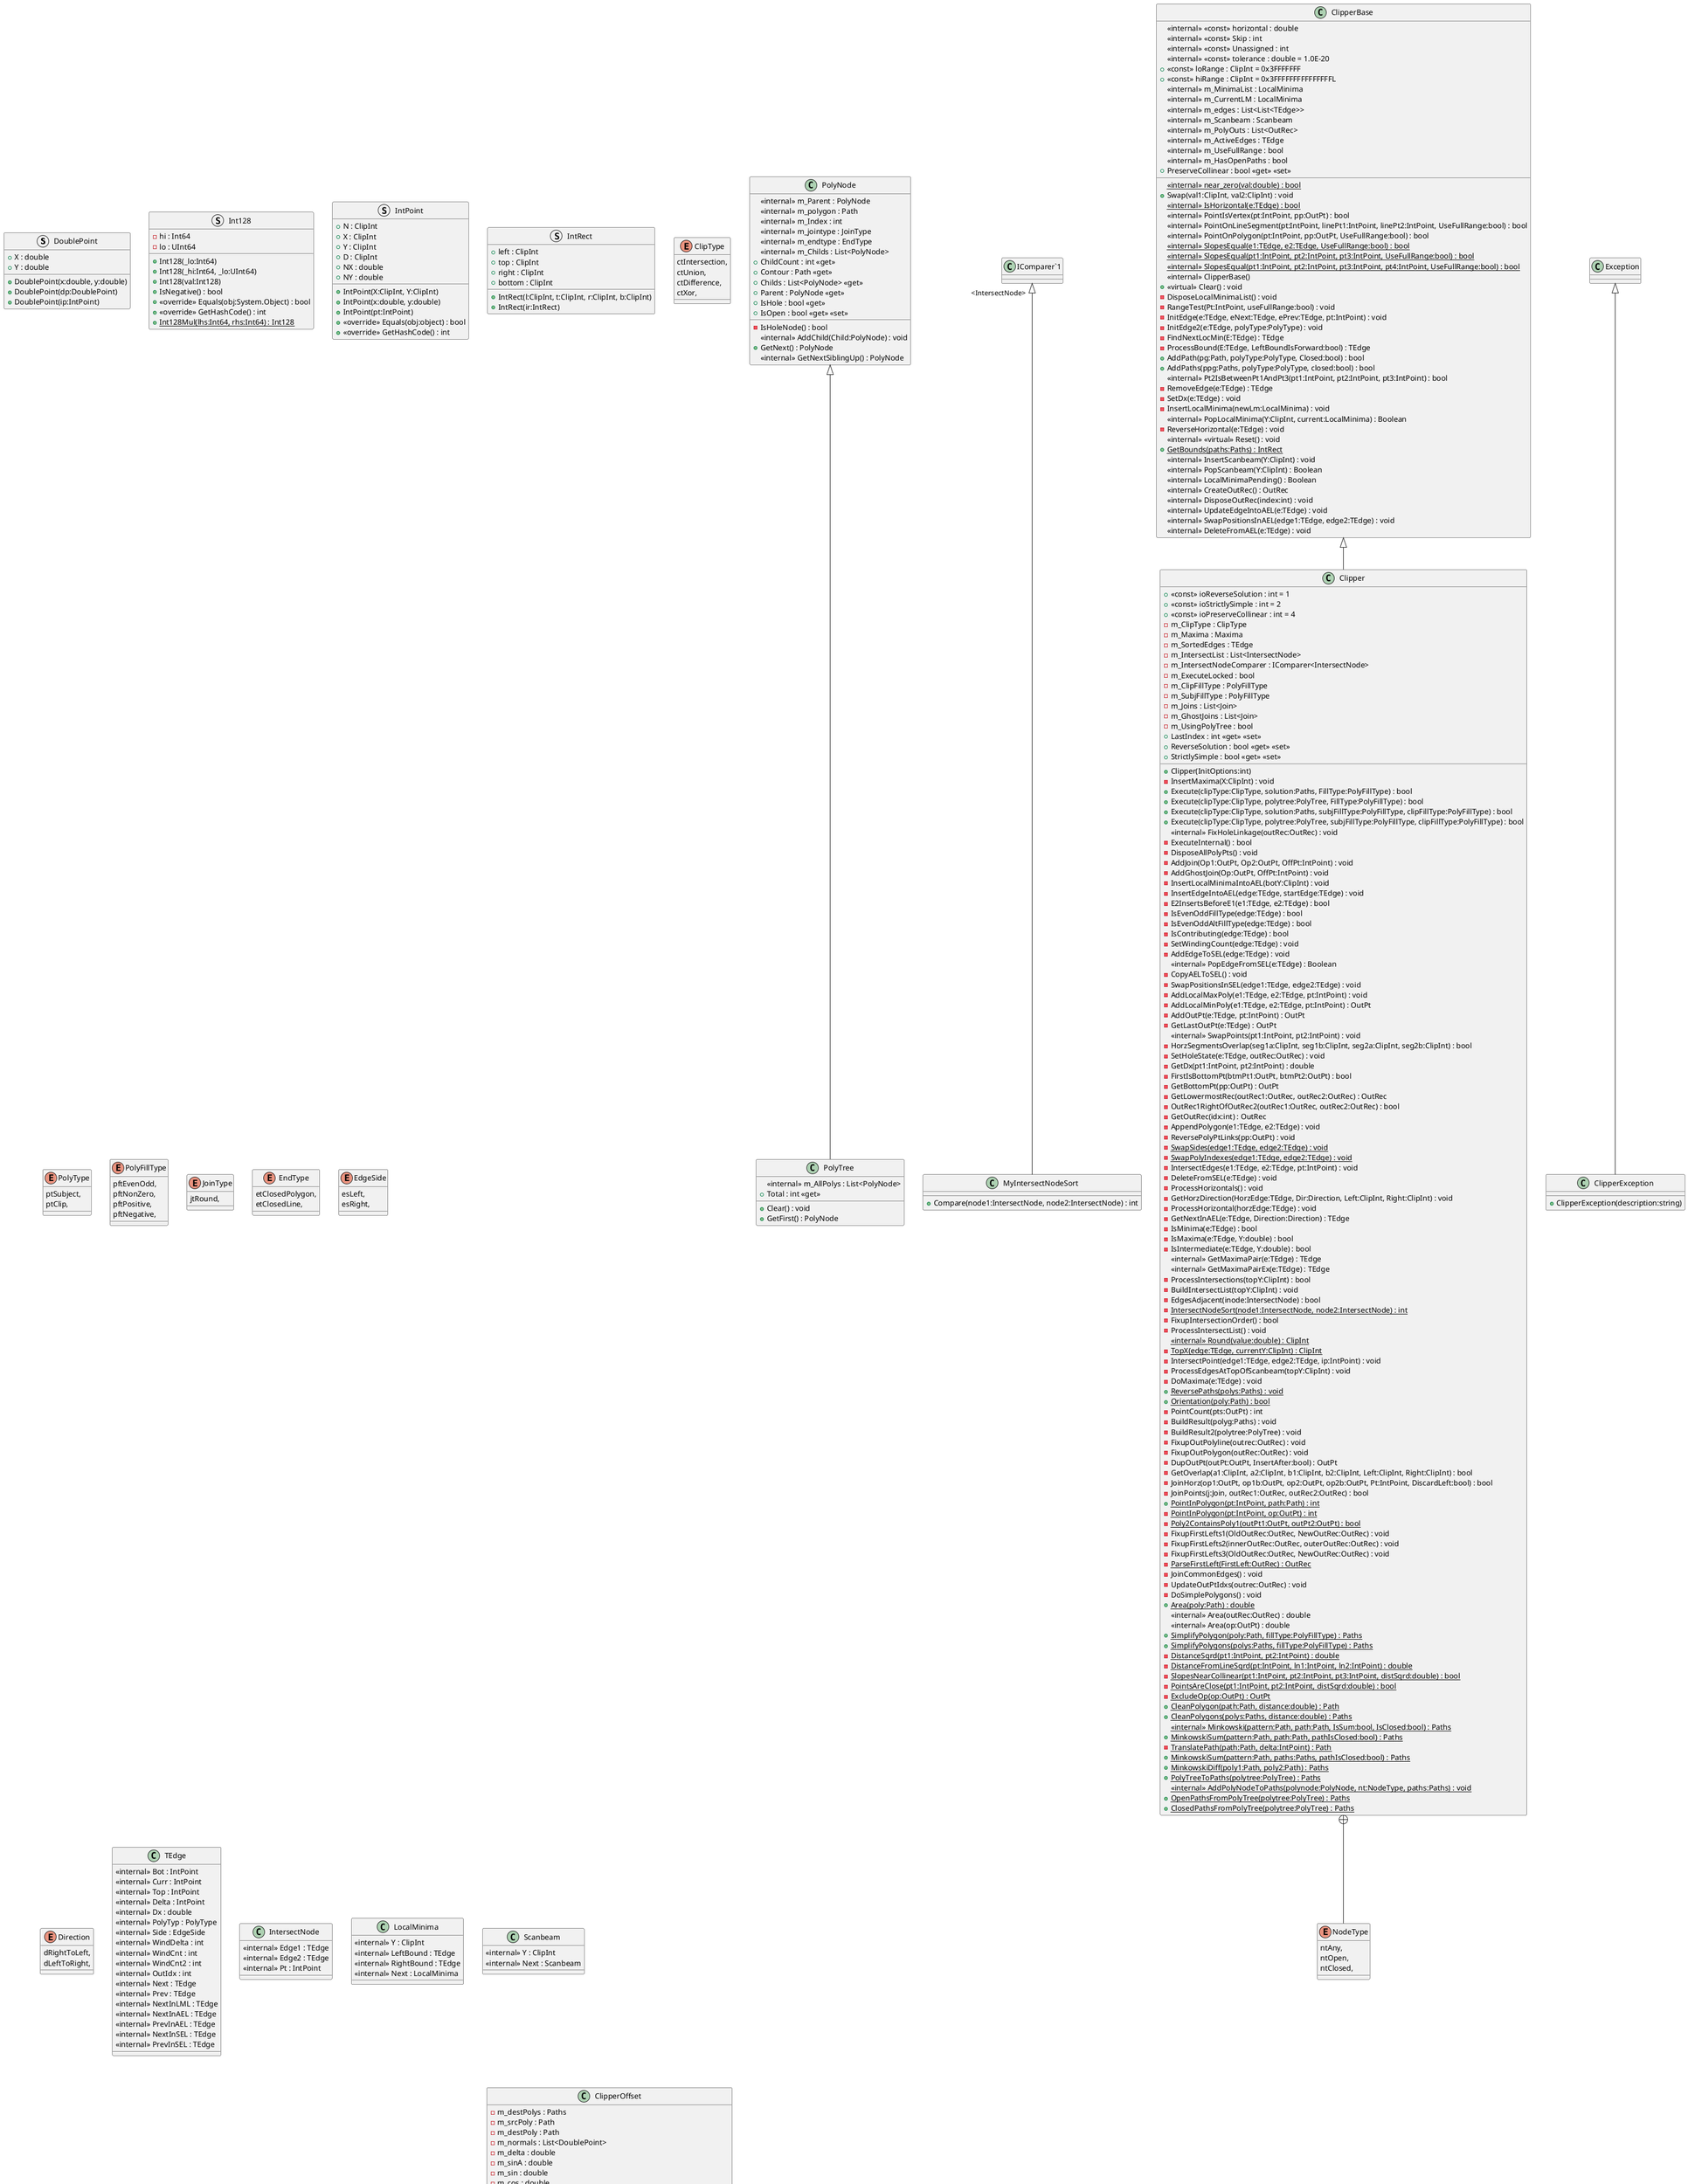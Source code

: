 @startuml
struct DoublePoint {
    + X : double
    + Y : double
    + DoublePoint(x:double, y:double)
    + DoublePoint(dp:DoublePoint)
    + DoublePoint(ip:IntPoint)
}
class PolyTree {
    <<internal>> m_AllPolys : List<PolyNode>
    + Clear() : void
    + GetFirst() : PolyNode
    + Total : int <<get>>
}
class PolyNode {
    <<internal>> m_Parent : PolyNode
    <<internal>> m_polygon : Path
    <<internal>> m_Index : int
    <<internal>> m_jointype : JoinType
    <<internal>> m_endtype : EndType
    <<internal>> m_Childs : List<PolyNode>
    - IsHoleNode() : bool
    + ChildCount : int <<get>>
    + Contour : Path <<get>>
    <<internal>> AddChild(Child:PolyNode) : void
    + GetNext() : PolyNode
    <<internal>> GetNextSiblingUp() : PolyNode
    + Childs : List<PolyNode> <<get>>
    + Parent : PolyNode <<get>>
    + IsHole : bool <<get>>
    + IsOpen : bool <<get>> <<set>>
}
struct Int128 {
    - hi : Int64
    - lo : UInt64
    + Int128(_lo:Int64)
    + Int128(_hi:Int64, _lo:UInt64)
    + Int128(val:Int128)
    + IsNegative() : bool
    + <<override>> Equals(obj:System.Object) : bool
    + <<override>> GetHashCode() : int
    + {static} Int128Mul(lhs:Int64, rhs:Int64) : Int128
}
struct IntPoint {
    + N : ClipInt
    + X : ClipInt
    + Y : ClipInt
    + D : ClipInt
    + NX : double
    + NY : double
    + IntPoint(X:ClipInt, Y:ClipInt)
    + IntPoint(x:double, y:double)
    + IntPoint(pt:IntPoint)
    + <<override>> Equals(obj:object) : bool
    + <<override>> GetHashCode() : int
}
struct IntRect {
    + left : ClipInt
    + top : ClipInt
    + right : ClipInt
    + bottom : ClipInt
    + IntRect(l:ClipInt, t:ClipInt, r:ClipInt, b:ClipInt)
    + IntRect(ir:IntRect)
}
enum ClipType {
    ctIntersection,
    ctUnion,
    ctDifference,
    ctXor,
}
enum PolyType {
    ptSubject,
    ptClip,
}
enum PolyFillType {
    pftEvenOdd,
    pftNonZero,
    pftPositive,
    pftNegative,
}
enum JoinType {
    jtRound,
}
enum EndType {
    etClosedPolygon,
    etClosedLine,
}
enum EdgeSide {
    esLeft,
    esRight,
}
enum Direction {
    dRightToLeft,
    dLeftToRight,
}
class TEdge {
    <<internal>> Bot : IntPoint
    <<internal>> Curr : IntPoint
    <<internal>> Top : IntPoint
    <<internal>> Delta : IntPoint
    <<internal>> Dx : double
    <<internal>> PolyTyp : PolyType
    <<internal>> Side : EdgeSide
    <<internal>> WindDelta : int
    <<internal>> WindCnt : int
    <<internal>> WindCnt2 : int
    <<internal>> OutIdx : int
    <<internal>> Next : TEdge
    <<internal>> Prev : TEdge
    <<internal>> NextInLML : TEdge
    <<internal>> NextInAEL : TEdge
    <<internal>> PrevInAEL : TEdge
    <<internal>> NextInSEL : TEdge
    <<internal>> PrevInSEL : TEdge
}
class IntersectNode {
    <<internal>> Edge1 : TEdge
    <<internal>> Edge2 : TEdge
    <<internal>> Pt : IntPoint
}
class MyIntersectNodeSort {
    + Compare(node1:IntersectNode, node2:IntersectNode) : int
}
class LocalMinima {
    <<internal>> Y : ClipInt
    <<internal>> LeftBound : TEdge
    <<internal>> RightBound : TEdge
    <<internal>> Next : LocalMinima
}
class Scanbeam {
    <<internal>> Y : ClipInt
    <<internal>> Next : Scanbeam
}
class Maxima {
    <<internal>> X : ClipInt
    <<internal>> Next : Maxima
    <<internal>> Prev : Maxima
}
class OutRec {
    <<internal>> Idx : int
    <<internal>> IsHole : bool
    <<internal>> IsOpen : bool
    <<internal>> FirstLeft : OutRec
    <<internal>> Pts : OutPt
    <<internal>> BottomPt : OutPt
    <<internal>> PolyNode : PolyNode
}
class OutPt {
    <<internal>> Idx : int
    <<internal>> Pt : IntPoint
    <<internal>> Next : OutPt
    <<internal>> Prev : OutPt
}
class Join {
    <<internal>> OutPt1 : OutPt
    <<internal>> OutPt2 : OutPt
    <<internal>> OffPt : IntPoint
}
class ClipperBase {
    <<internal>> <<const>> horizontal : double
    <<internal>> <<const>> Skip : int
    <<internal>> <<const>> Unassigned : int
    <<internal>> <<const>> tolerance : double = 1.0E-20
    <<internal>> {static} near_zero(val:double) : bool
    + <<const>> loRange : ClipInt = 0x3FFFFFFF
    + <<const>> hiRange : ClipInt = 0x3FFFFFFFFFFFFFFFL
    <<internal>> m_MinimaList : LocalMinima
    <<internal>> m_CurrentLM : LocalMinima
    <<internal>> m_edges : List<List<TEdge>>
    <<internal>> m_Scanbeam : Scanbeam
    <<internal>> m_PolyOuts : List<OutRec>
    <<internal>> m_ActiveEdges : TEdge
    <<internal>> m_UseFullRange : bool
    <<internal>> m_HasOpenPaths : bool
    + PreserveCollinear : bool <<get>> <<set>>
    + Swap(val1:ClipInt, val2:ClipInt) : void
    <<internal>> {static} IsHorizontal(e:TEdge) : bool
    <<internal>> PointIsVertex(pt:IntPoint, pp:OutPt) : bool
    <<internal>> PointOnLineSegment(pt:IntPoint, linePt1:IntPoint, linePt2:IntPoint, UseFullRange:bool) : bool
    <<internal>> PointOnPolygon(pt:IntPoint, pp:OutPt, UseFullRange:bool) : bool
    <<internal>> {static} SlopesEqual(e1:TEdge, e2:TEdge, UseFullRange:bool) : bool
    <<internal>> {static} SlopesEqual(pt1:IntPoint, pt2:IntPoint, pt3:IntPoint, UseFullRange:bool) : bool
    <<internal>> {static} SlopesEqual(pt1:IntPoint, pt2:IntPoint, pt3:IntPoint, pt4:IntPoint, UseFullRange:bool) : bool
    <<internal>> ClipperBase()
    + <<virtual>> Clear() : void
    - DisposeLocalMinimaList() : void
    - RangeTest(Pt:IntPoint, useFullRange:bool) : void
    - InitEdge(e:TEdge, eNext:TEdge, ePrev:TEdge, pt:IntPoint) : void
    - InitEdge2(e:TEdge, polyType:PolyType) : void
    - FindNextLocMin(E:TEdge) : TEdge
    - ProcessBound(E:TEdge, LeftBoundIsForward:bool) : TEdge
    + AddPath(pg:Path, polyType:PolyType, Closed:bool) : bool
    + AddPaths(ppg:Paths, polyType:PolyType, closed:bool) : bool
    <<internal>> Pt2IsBetweenPt1AndPt3(pt1:IntPoint, pt2:IntPoint, pt3:IntPoint) : bool
    - RemoveEdge(e:TEdge) : TEdge
    - SetDx(e:TEdge) : void
    - InsertLocalMinima(newLm:LocalMinima) : void
    <<internal>> PopLocalMinima(Y:ClipInt, current:LocalMinima) : Boolean
    - ReverseHorizontal(e:TEdge) : void
    <<internal>> <<virtual>> Reset() : void
    + {static} GetBounds(paths:Paths) : IntRect
    <<internal>> InsertScanbeam(Y:ClipInt) : void
    <<internal>> PopScanbeam(Y:ClipInt) : Boolean
    <<internal>> LocalMinimaPending() : Boolean
    <<internal>> CreateOutRec() : OutRec
    <<internal>> DisposeOutRec(index:int) : void
    <<internal>> UpdateEdgeIntoAEL(e:TEdge) : void
    <<internal>> SwapPositionsInAEL(edge1:TEdge, edge2:TEdge) : void
    <<internal>> DeleteFromAEL(e:TEdge) : void
}
class Clipper {
    + <<const>> ioReverseSolution : int = 1
    + <<const>> ioStrictlySimple : int = 2
    + <<const>> ioPreserveCollinear : int = 4
    - m_ClipType : ClipType
    - m_Maxima : Maxima
    - m_SortedEdges : TEdge
    - m_IntersectList : List<IntersectNode>
    - m_IntersectNodeComparer : IComparer<IntersectNode>
    - m_ExecuteLocked : bool
    - m_ClipFillType : PolyFillType
    - m_SubjFillType : PolyFillType
    - m_Joins : List<Join>
    - m_GhostJoins : List<Join>
    - m_UsingPolyTree : bool
    + Clipper(InitOptions:int)
    - InsertMaxima(X:ClipInt) : void
    + LastIndex : int <<get>> <<set>>
    + ReverseSolution : bool <<get>> <<set>>
    + StrictlySimple : bool <<get>> <<set>>
    + Execute(clipType:ClipType, solution:Paths, FillType:PolyFillType) : bool
    + Execute(clipType:ClipType, polytree:PolyTree, FillType:PolyFillType) : bool
    + Execute(clipType:ClipType, solution:Paths, subjFillType:PolyFillType, clipFillType:PolyFillType) : bool
    + Execute(clipType:ClipType, polytree:PolyTree, subjFillType:PolyFillType, clipFillType:PolyFillType) : bool
    <<internal>> FixHoleLinkage(outRec:OutRec) : void
    - ExecuteInternal() : bool
    - DisposeAllPolyPts() : void
    - AddJoin(Op1:OutPt, Op2:OutPt, OffPt:IntPoint) : void
    - AddGhostJoin(Op:OutPt, OffPt:IntPoint) : void
    - InsertLocalMinimaIntoAEL(botY:ClipInt) : void
    - InsertEdgeIntoAEL(edge:TEdge, startEdge:TEdge) : void
    - E2InsertsBeforeE1(e1:TEdge, e2:TEdge) : bool
    - IsEvenOddFillType(edge:TEdge) : bool
    - IsEvenOddAltFillType(edge:TEdge) : bool
    - IsContributing(edge:TEdge) : bool
    - SetWindingCount(edge:TEdge) : void
    - AddEdgeToSEL(edge:TEdge) : void
    <<internal>> PopEdgeFromSEL(e:TEdge) : Boolean
    - CopyAELToSEL() : void
    - SwapPositionsInSEL(edge1:TEdge, edge2:TEdge) : void
    - AddLocalMaxPoly(e1:TEdge, e2:TEdge, pt:IntPoint) : void
    - AddLocalMinPoly(e1:TEdge, e2:TEdge, pt:IntPoint) : OutPt
    - AddOutPt(e:TEdge, pt:IntPoint) : OutPt
    - GetLastOutPt(e:TEdge) : OutPt
    <<internal>> SwapPoints(pt1:IntPoint, pt2:IntPoint) : void
    - HorzSegmentsOverlap(seg1a:ClipInt, seg1b:ClipInt, seg2a:ClipInt, seg2b:ClipInt) : bool
    - SetHoleState(e:TEdge, outRec:OutRec) : void
    - GetDx(pt1:IntPoint, pt2:IntPoint) : double
    - FirstIsBottomPt(btmPt1:OutPt, btmPt2:OutPt) : bool
    - GetBottomPt(pp:OutPt) : OutPt
    - GetLowermostRec(outRec1:OutRec, outRec2:OutRec) : OutRec
    - OutRec1RightOfOutRec2(outRec1:OutRec, outRec2:OutRec) : bool
    - GetOutRec(idx:int) : OutRec
    - AppendPolygon(e1:TEdge, e2:TEdge) : void
    - ReversePolyPtLinks(pp:OutPt) : void
    - {static} SwapSides(edge1:TEdge, edge2:TEdge) : void
    - {static} SwapPolyIndexes(edge1:TEdge, edge2:TEdge) : void
    - IntersectEdges(e1:TEdge, e2:TEdge, pt:IntPoint) : void
    - DeleteFromSEL(e:TEdge) : void
    - ProcessHorizontals() : void
    - GetHorzDirection(HorzEdge:TEdge, Dir:Direction, Left:ClipInt, Right:ClipInt) : void
    - ProcessHorizontal(horzEdge:TEdge) : void
    - GetNextInAEL(e:TEdge, Direction:Direction) : TEdge
    - IsMinima(e:TEdge) : bool
    - IsMaxima(e:TEdge, Y:double) : bool
    - IsIntermediate(e:TEdge, Y:double) : bool
    <<internal>> GetMaximaPair(e:TEdge) : TEdge
    <<internal>> GetMaximaPairEx(e:TEdge) : TEdge
    - ProcessIntersections(topY:ClipInt) : bool
    - BuildIntersectList(topY:ClipInt) : void
    - EdgesAdjacent(inode:IntersectNode) : bool
    - {static} IntersectNodeSort(node1:IntersectNode, node2:IntersectNode) : int
    - FixupIntersectionOrder() : bool
    - ProcessIntersectList() : void
    <<internal>> {static} Round(value:double) : ClipInt
    - {static} TopX(edge:TEdge, currentY:ClipInt) : ClipInt
    - IntersectPoint(edge1:TEdge, edge2:TEdge, ip:IntPoint) : void
    - ProcessEdgesAtTopOfScanbeam(topY:ClipInt) : void
    - DoMaxima(e:TEdge) : void
    + {static} ReversePaths(polys:Paths) : void
    + {static} Orientation(poly:Path) : bool
    - PointCount(pts:OutPt) : int
    - BuildResult(polyg:Paths) : void
    - BuildResult2(polytree:PolyTree) : void
    - FixupOutPolyline(outrec:OutRec) : void
    - FixupOutPolygon(outRec:OutRec) : void
    - DupOutPt(outPt:OutPt, InsertAfter:bool) : OutPt
    - GetOverlap(a1:ClipInt, a2:ClipInt, b1:ClipInt, b2:ClipInt, Left:ClipInt, Right:ClipInt) : bool
    - JoinHorz(op1:OutPt, op1b:OutPt, op2:OutPt, op2b:OutPt, Pt:IntPoint, DiscardLeft:bool) : bool
    - JoinPoints(j:Join, outRec1:OutRec, outRec2:OutRec) : bool
    + {static} PointInPolygon(pt:IntPoint, path:Path) : int
    - {static} PointInPolygon(pt:IntPoint, op:OutPt) : int
    - {static} Poly2ContainsPoly1(outPt1:OutPt, outPt2:OutPt) : bool
    - FixupFirstLefts1(OldOutRec:OutRec, NewOutRec:OutRec) : void
    - FixupFirstLefts2(innerOutRec:OutRec, outerOutRec:OutRec) : void
    - FixupFirstLefts3(OldOutRec:OutRec, NewOutRec:OutRec) : void
    - {static} ParseFirstLeft(FirstLeft:OutRec) : OutRec
    - JoinCommonEdges() : void
    - UpdateOutPtIdxs(outrec:OutRec) : void
    - DoSimplePolygons() : void
    + {static} Area(poly:Path) : double
    <<internal>> Area(outRec:OutRec) : double
    <<internal>> Area(op:OutPt) : double
    + {static} SimplifyPolygon(poly:Path, fillType:PolyFillType) : Paths
    + {static} SimplifyPolygons(polys:Paths, fillType:PolyFillType) : Paths
    - {static} DistanceSqrd(pt1:IntPoint, pt2:IntPoint) : double
    - {static} DistanceFromLineSqrd(pt:IntPoint, ln1:IntPoint, ln2:IntPoint) : double
    - {static} SlopesNearCollinear(pt1:IntPoint, pt2:IntPoint, pt3:IntPoint, distSqrd:double) : bool
    - {static} PointsAreClose(pt1:IntPoint, pt2:IntPoint, distSqrd:double) : bool
    - {static} ExcludeOp(op:OutPt) : OutPt
    + {static} CleanPolygon(path:Path, distance:double) : Path
    + {static} CleanPolygons(polys:Paths, distance:double) : Paths
    <<internal>> {static} Minkowski(pattern:Path, path:Path, IsSum:bool, IsClosed:bool) : Paths
    + {static} MinkowskiSum(pattern:Path, path:Path, pathIsClosed:bool) : Paths
    - {static} TranslatePath(path:Path, delta:IntPoint) : Path
    + {static} MinkowskiSum(pattern:Path, paths:Paths, pathIsClosed:bool) : Paths
    + {static} MinkowskiDiff(poly1:Path, poly2:Path) : Paths
    + {static} PolyTreeToPaths(polytree:PolyTree) : Paths
    <<internal>> {static} AddPolyNodeToPaths(polynode:PolyNode, nt:NodeType, paths:Paths) : void
    + {static} OpenPathsFromPolyTree(polytree:PolyTree) : Paths
    + {static} ClosedPathsFromPolyTree(polytree:PolyTree) : Paths
}
class ClipperOffset {
    - m_destPolys : Paths
    - m_srcPoly : Path
    - m_destPoly : Path
    - m_normals : List<DoublePoint>
    - m_delta : double
    - m_sinA : double
    - m_sin : double
    - m_cos : double
    - m_StepsPerRad : double
    - m_lowest : IntPoint
    - m_polyNodes : PolyNode
    + ArcTolerance : double <<get>> <<set>>
    - <<const>> two_pi : double
    - <<const>> def_arc_tolerance : double = 0.25
    + ClipperOffset(arcTolerance:double)
    + Clear() : void
    <<internal>> {static} Round(value:double) : ClipInt
    + AddPath(path:Path, joinType:JoinType, endType:EndType) : void
    + AddPaths(paths:Paths, joinType:JoinType, endType:EndType) : void
    - FixOrientations() : void
    <<internal>> {static} GetUnitNormal(pt1:IntPoint, pt2:IntPoint) : DoublePoint
    - DoOffset(delta:double) : void
    + Execute(solution:Paths, delta:double, inputSize:int) : void
    + Execute(solution:PolyTree, delta:double) : void
    - OffsetPoint(j:int, k:int, jointype:JoinType) : void
    <<internal>> DoSquare(j:int, k:int) : void
    <<internal>> DoMiter(j:int, k:int, r:double) : void
    <<internal>> DoRound(j:int, k:int) : void
}
class ClipperException {
    + ClipperException(description:string)
}
enum NodeType {
    ntAny,
    ntOpen,
    ntClosed,
}
PolyNode <|-- PolyTree
"IComparer`1" "<IntersectNode>" <|-- MyIntersectNodeSort
ClipperBase <|-- Clipper
Exception <|-- ClipperException
Clipper +-- NodeType
@enduml
